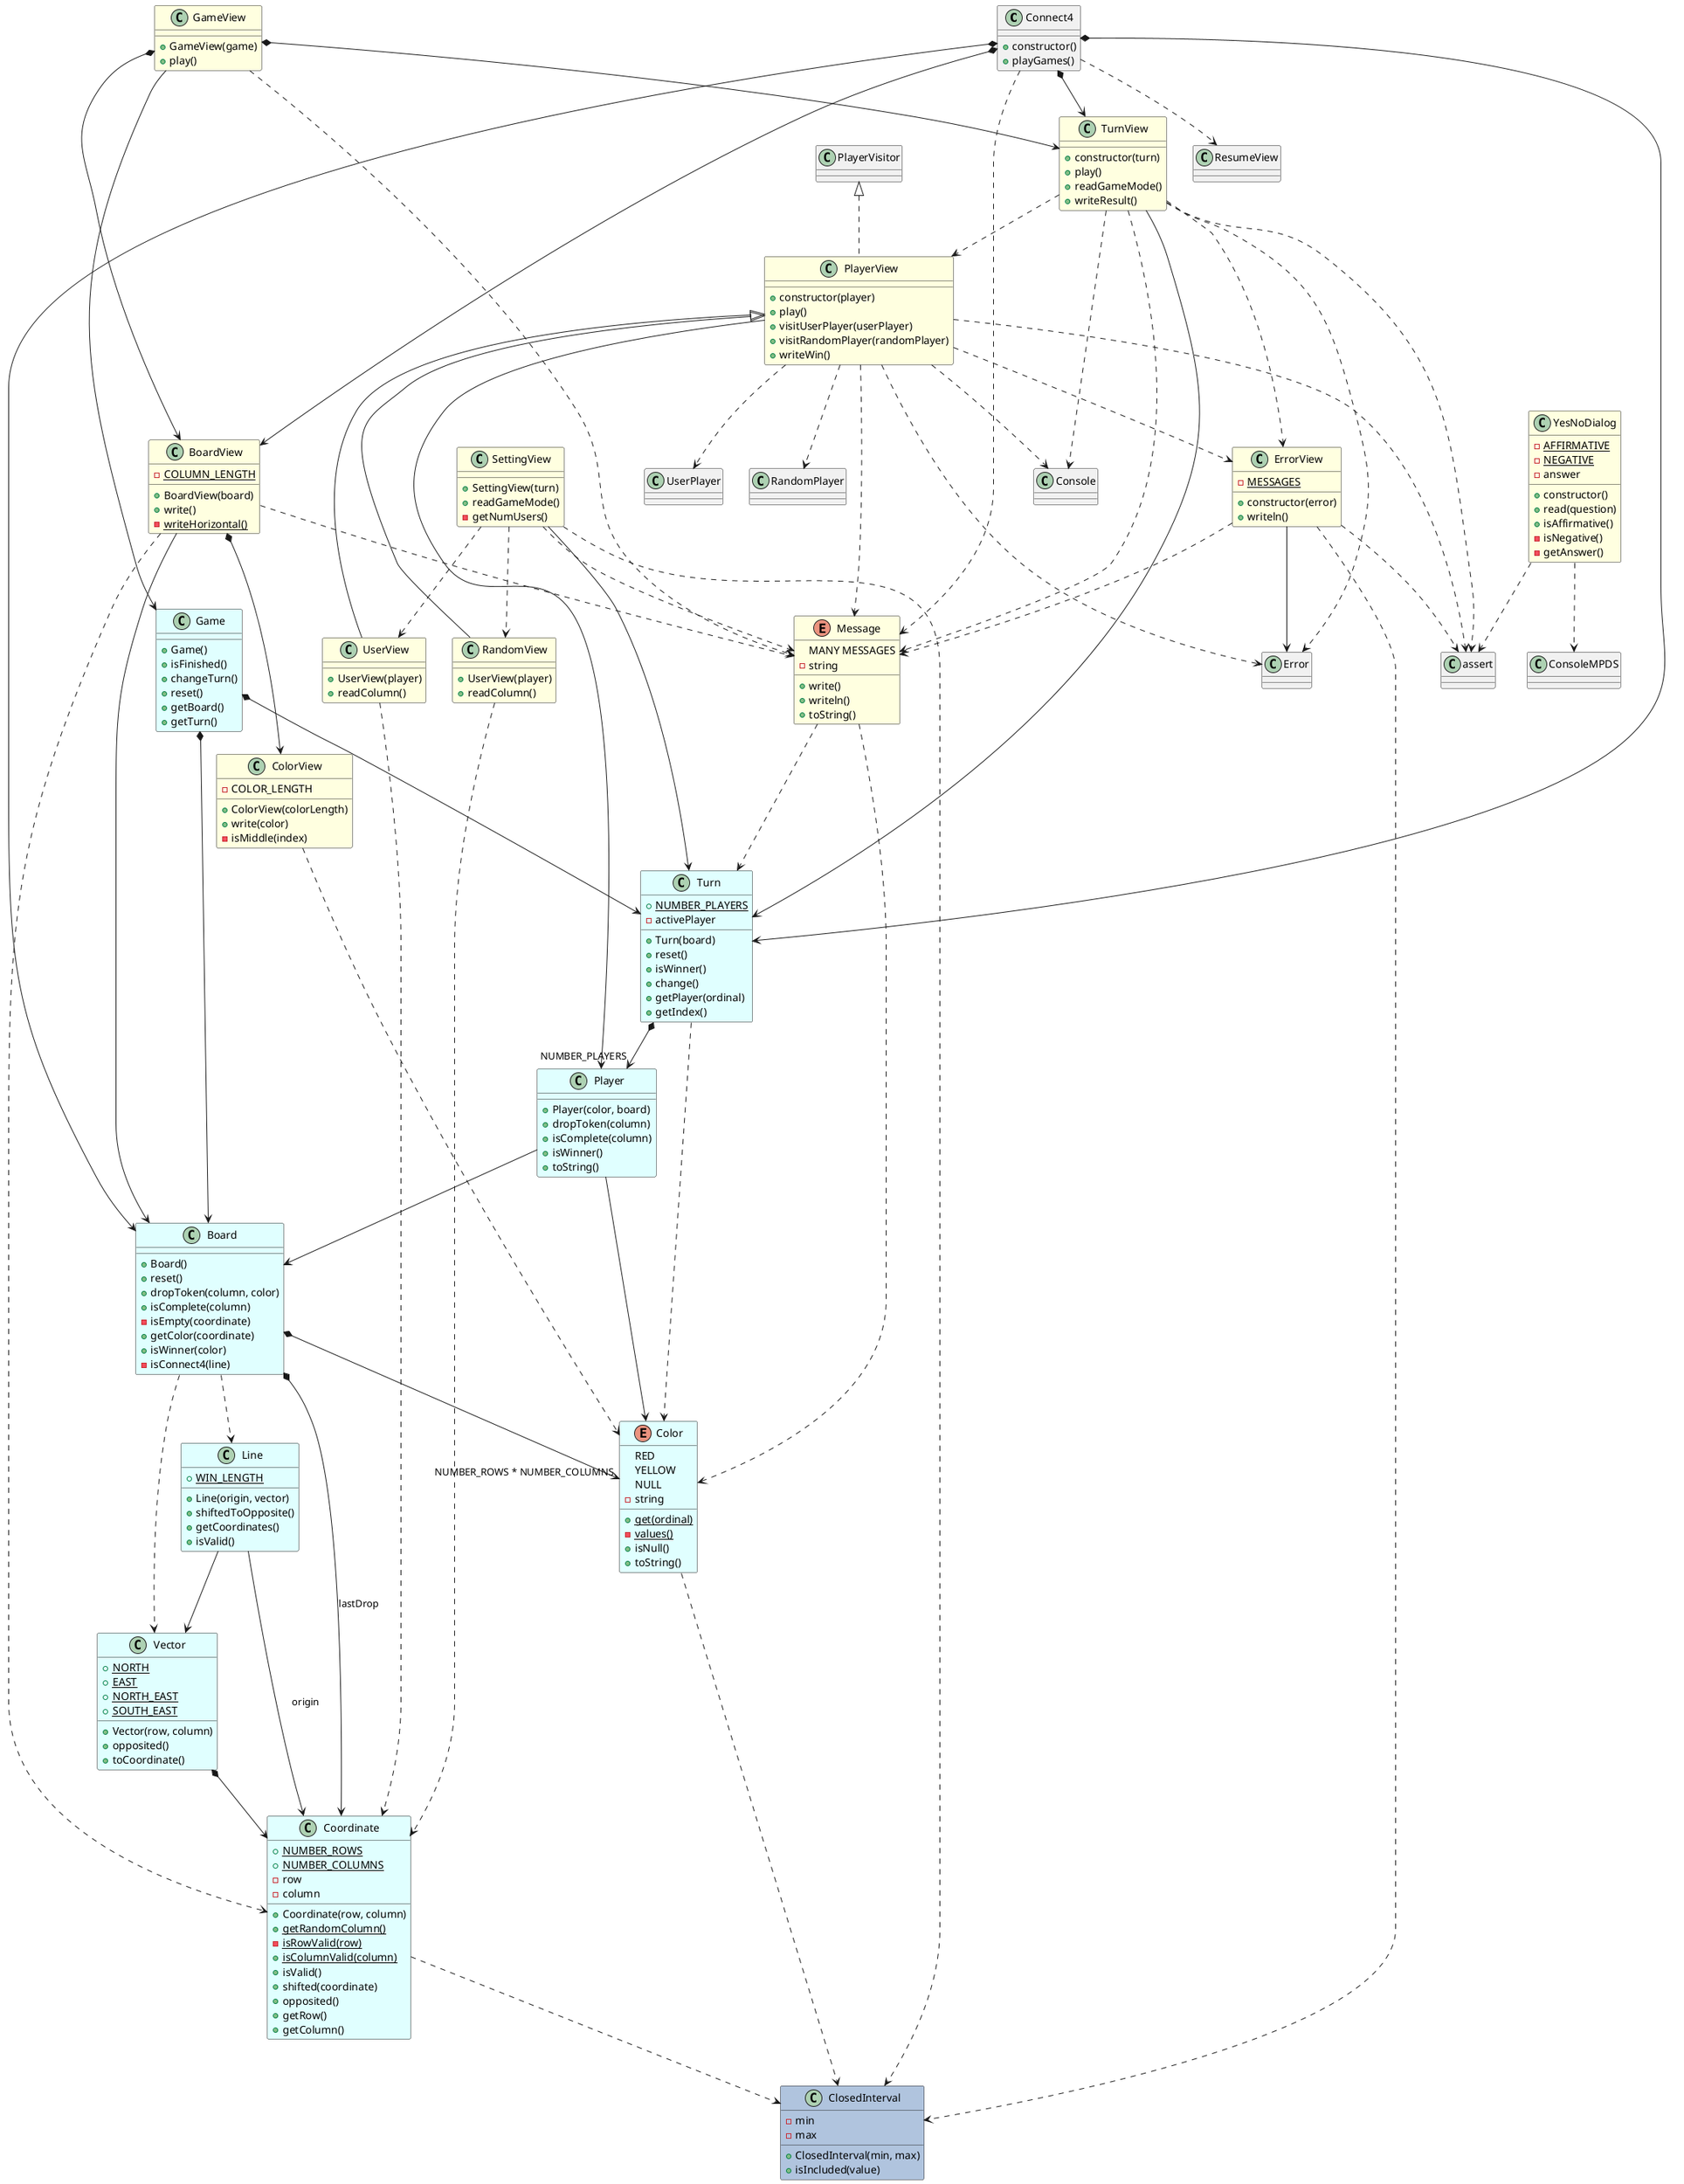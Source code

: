 @startuml analysis

class Connect4 {
    
    + constructor()
    + playGames()
}
Connect4 *--> Board
Connect4 *--> Turn
Connect4 *--> BoardView
Connect4 *--> TurnView
Connect4 ..> ResumeView
Connect4 ..> Message

class YesNoDialog #LightYellow {
    - {static} AFFIRMATIVE
    - {static} NEGATIVE
    - answer

    + constructor()
    + read(question)
    + isAffirmative()
    - isNegative()
    - getAnswer()
}
YesNoDialog ..> ConsoleMPDS
YesNoDialog ..> assert

class TurnView #LightYellow {

    + constructor(turn)    
    + play()
    + readGameMode()
    + writeResult()    
}
TurnView --> Turn
TurnView ..> PlayerView
TurnView ..> Error
TurnView ..> ErrorView
TurnView ..> Message
TurnView ..> Console
TurnView ..> assert

class PlayerView #LightYellow {

    + constructor(player)    
    + play()
    + visitUserPlayer(userPlayer)
    + visitRandomPlayer(randomPlayer)
    + writeWin()
}
PlayerVisitor <|.. PlayerView
PlayerView --> Player
PlayerView ..> UserPlayer
PlayerView ..> RandomPlayer
PlayerView ..> Error
PlayerView ..> ErrorView
PlayerView ..> Message
PlayerView ..> Console
PlayerView ..> assert

class ErrorView #LightYellow {
    - {static} MESSAGES

    + constructor(error)
    + writeln()
}
ErrorView --> Error
ErrorView ..> Message
ErrorView ..> ClosedInterval
ErrorView ..> assert





class GameView #LightYellow {

    + GameView(game)
    + play()
}
GameView --> Game
GameView *--> BoardView
GameView *--> TurnView
GameView ..> Message

class BoardView #LightYellow {
    - {static} COLUMN_LENGTH    

    + BoardView(board)
    + write()
    - {static} writeHorizontal()
}
BoardView --> Board
BoardView *--> ColorView
BoardView ..> Coordinate
BoardView ..> Message

class ColorView #LightYellow {
    - COLOR_LENGTH

    + ColorView(colorLength)
    + write(color)
    - isMiddle(index)
}
ColorView ..> Color



class SettingView #LightYellow {

    + SettingView(turn)
    + readGameMode()
    - getNumUsers()
}
SettingView --> Turn
SettingView ..> Message
SettingView ..> ClosedInterval
SettingView ..> UserView
SettingView ..> RandomView



class UserView #LightYellow {

    + UserView(player)
    + readColumn()
}
PlayerView <|-- UserView
UserView ..> Coordinate

class RandomView #LightYellow {

    + UserView(player)
    + readColumn()
}
PlayerView <|-- RandomView
RandomView ..> Coordinate

enum Message #LightYellow {
    MANY MESSAGES
    - string

    + write()
    + writeln()
    + toString()
}
Message ..> Turn
Message ..> Color

class Game #LightCyan {

    + Game()
    + isFinished()
    + changeTurn()
    + reset()
    + getBoard()
    + getTurn()
}
Game *--> Board
Game *--> Turn

class Turn #LightCyan {
    + {static} NUMBER_PLAYERS
    - activePlayer

    + Turn(board)
    + reset()
    + isWinner()
    + change()   
    + getPlayer(ordinal)
    + getIndex()
}
Turn *--> "NUMBER_PLAYERS" Player
Turn ..> Color

class Player #LightCyan {

    + Player(color, board)
    + dropToken(column)
    + isComplete(column)
    + isWinner()
    + toString()
}
Player --> Color
Player --> Board

class Board #LightCyan {

    + Board()
    + reset()
    + dropToken(column, color)
    + isComplete(column)
    - isEmpty(coordinate)
    + getColor(coordinate)
    + isWinner(color)
    - isConnect4(line)
}
Board *--> Coordinate : lastDrop
Board *--> "NUMBER_ROWS * NUMBER_COLUMNS" Color
Board ..> Vector
Board ..> Line

class Line #LightCyan {
    + {static} WIN_LENGTH

    + Line(origin, vector)
    + shiftedToOpposite()
    + getCoordinates()
    + isValid()
}
Line --> Coordinate : origin
Line --> Vector

class Vector #LightCyan {
    + {static} NORTH
    + {static} EAST
    + {static} NORTH_EAST
    + {static} SOUTH_EAST

    + Vector(row, column)
    + opposited()
    + toCoordinate()
}
Vector *--> Coordinate

class Coordinate #LightCyan {
    + {static} NUMBER_ROWS
    + {static} NUMBER_COLUMNS
    - row
    - column

    + Coordinate(row, column)
    + {static} getRandomColumn()
    - {static} isRowValid(row)
    + {static} isColumnValid(column)
    + isValid()
    + shifted(coordinate)
    + opposited()
    + getRow()
    + getColumn()
}
Coordinate ..> ClosedInterval

enum Color #LightCyan {
    RED
    YELLOW
    NULL
    - string

    + {static} get(ordinal)
    - {static} values()
    + isNull()
    + toString()
}
Color ..> ClosedInterval

class ClosedInterval #LightSteelBlue {
    - min
    - max

    + ClosedInterval(min, max)
    + isIncluded(value)
}

@enduml